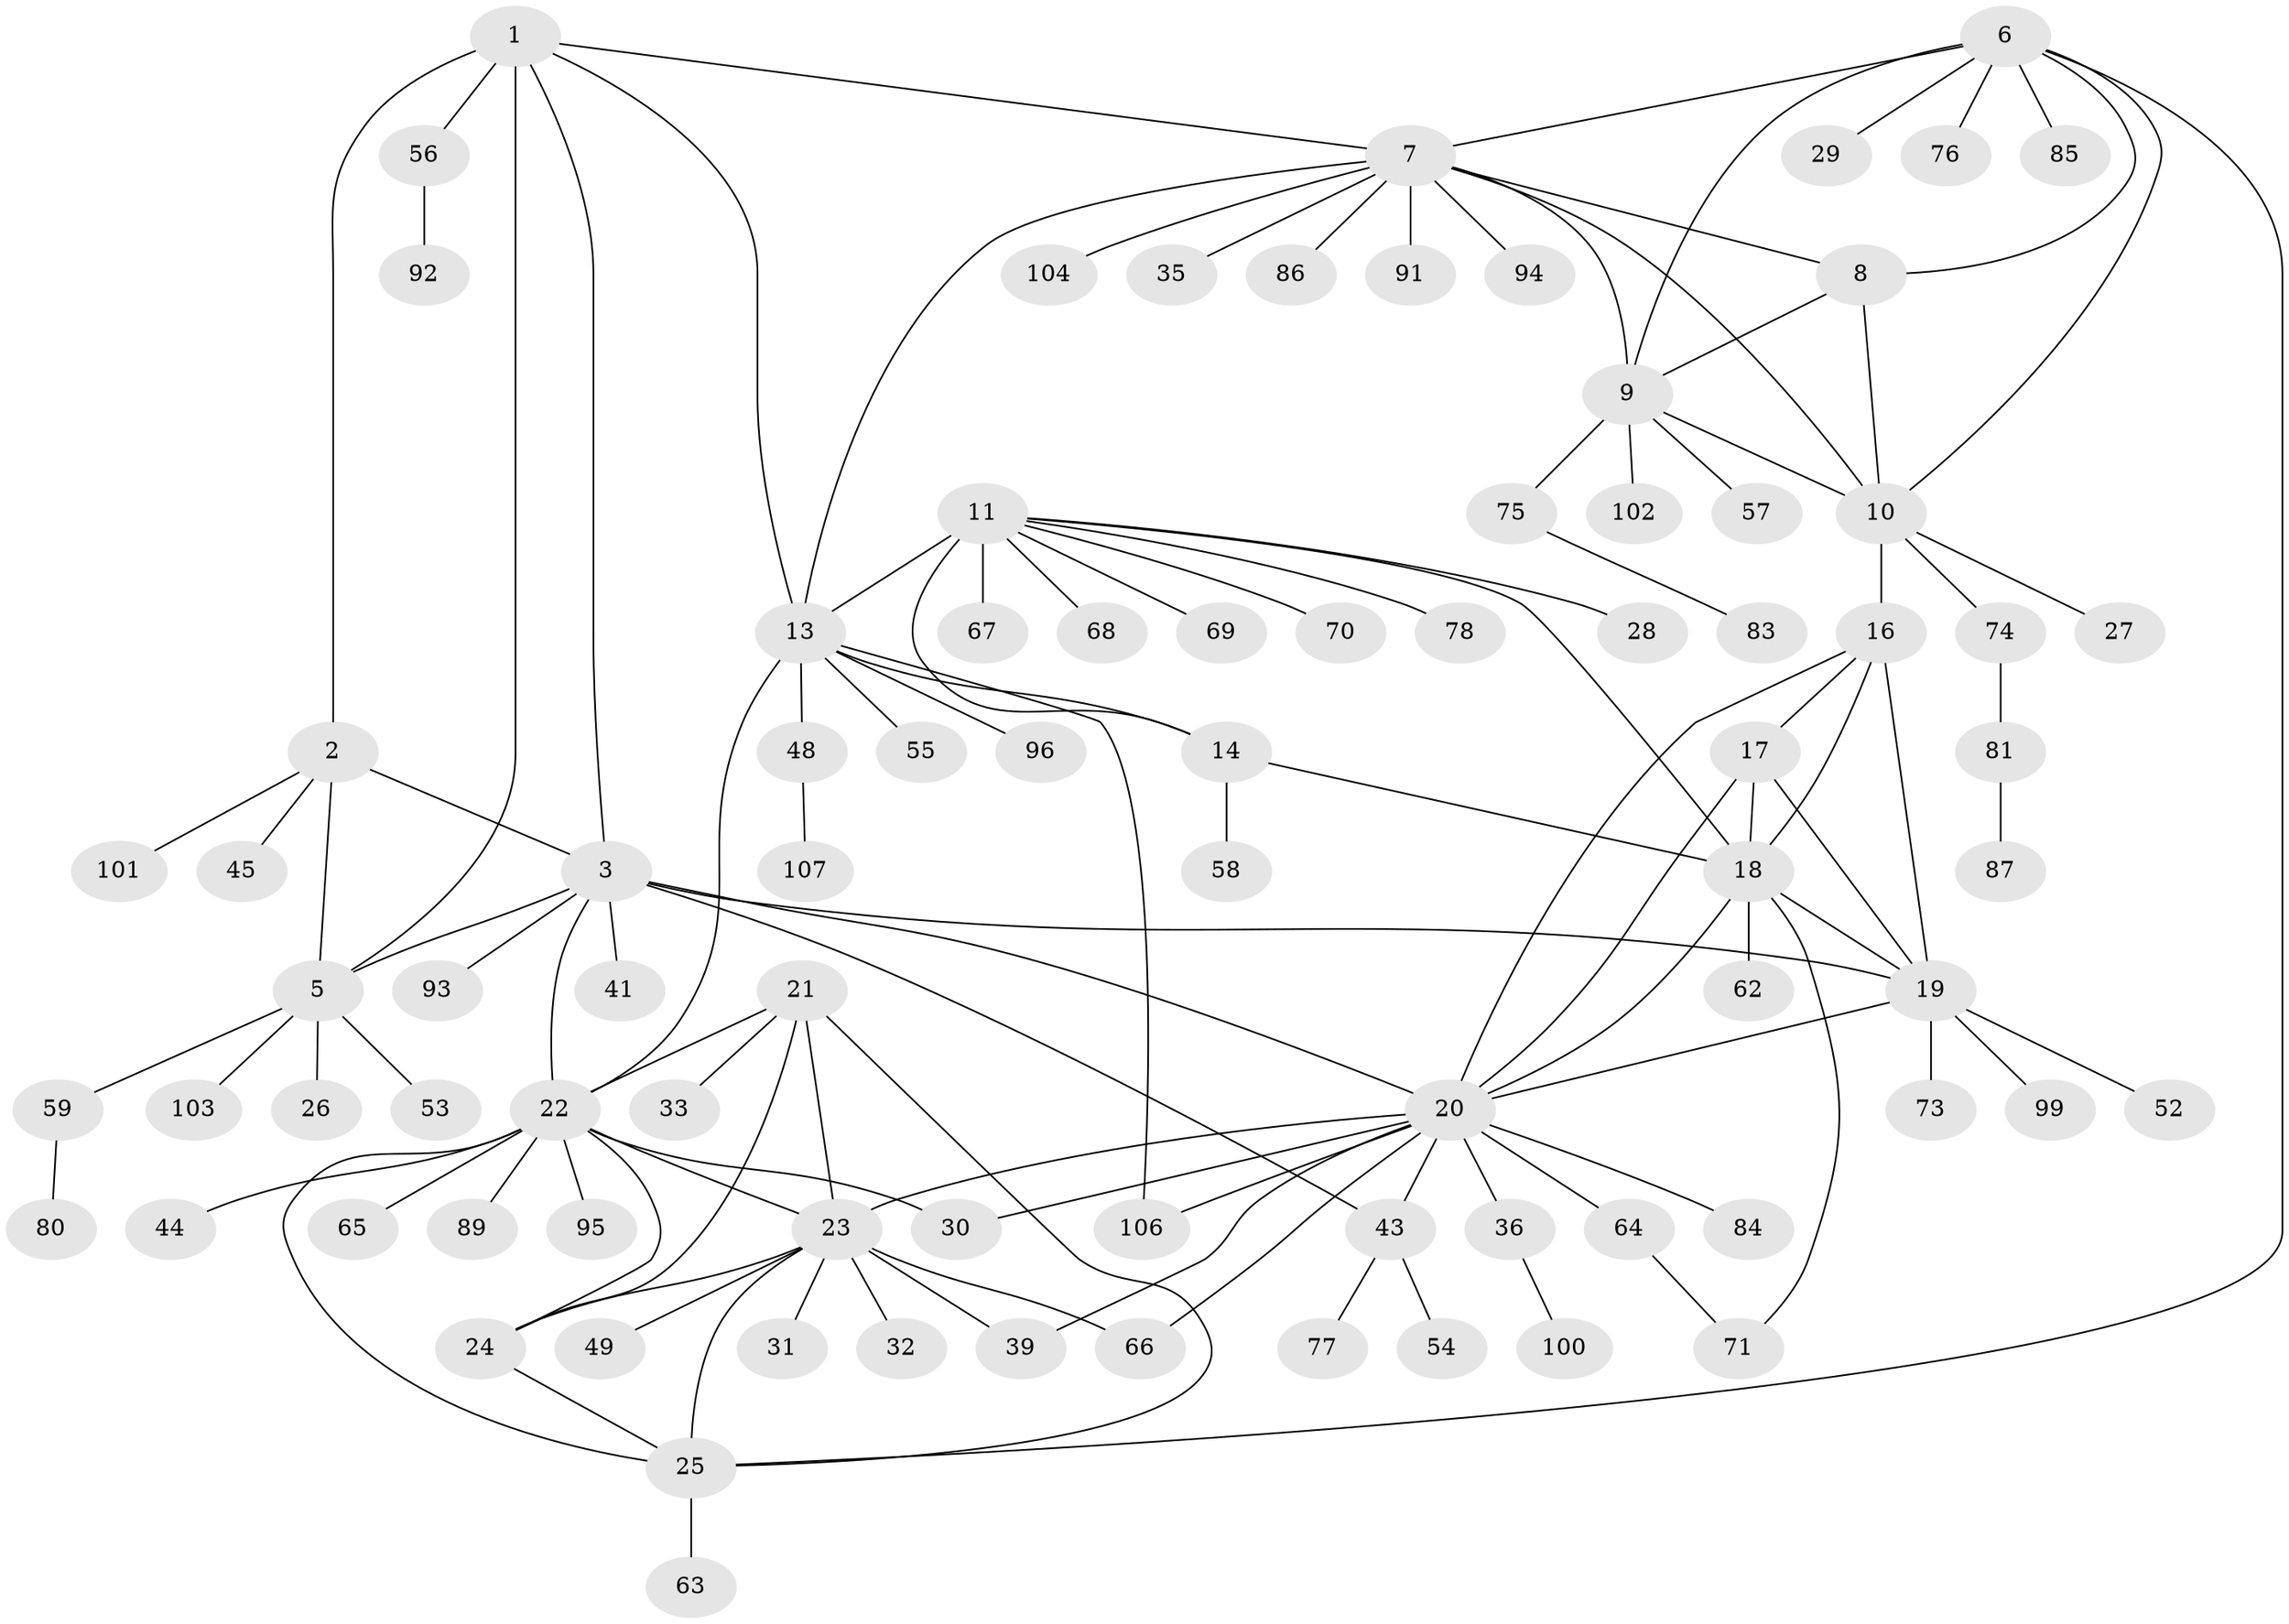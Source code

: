 // Generated by graph-tools (version 1.1) at 2025/52/02/27/25 19:52:17]
// undirected, 85 vertices, 120 edges
graph export_dot {
graph [start="1"]
  node [color=gray90,style=filled];
  1 [super="+34"];
  2 [super="+4"];
  3 [super="+82"];
  5;
  6 [super="+108"];
  7 [super="+50"];
  8 [super="+60"];
  9 [super="+98"];
  10 [super="+88"];
  11 [super="+12"];
  13 [super="+15"];
  14 [super="+37"];
  16;
  17 [super="+61"];
  18 [super="+105"];
  19 [super="+42"];
  20 [super="+51"];
  21 [super="+47"];
  22 [super="+72"];
  23 [super="+40"];
  24;
  25 [super="+90"];
  26;
  27;
  28 [super="+38"];
  29;
  30 [super="+46"];
  31;
  32;
  33;
  35;
  36;
  39;
  41;
  43 [super="+79"];
  44;
  45;
  48;
  49;
  52;
  53;
  54;
  55;
  56;
  57;
  58;
  59;
  62;
  63;
  64;
  65;
  66;
  67;
  68;
  69;
  70;
  71;
  73;
  74;
  75;
  76;
  77;
  78;
  80 [super="+97"];
  81;
  83;
  84;
  85;
  86;
  87;
  89;
  91;
  92;
  93;
  94;
  95;
  96;
  99;
  100;
  101;
  102;
  103;
  104;
  106;
  107;
  1 -- 2 [weight=2];
  1 -- 3;
  1 -- 5;
  1 -- 7;
  1 -- 13;
  1 -- 56;
  2 -- 3 [weight=2];
  2 -- 5 [weight=2];
  2 -- 101;
  2 -- 45;
  3 -- 5;
  3 -- 19;
  3 -- 22;
  3 -- 41;
  3 -- 93;
  3 -- 20;
  3 -- 43;
  5 -- 26;
  5 -- 53;
  5 -- 59;
  5 -- 103;
  6 -- 7;
  6 -- 8;
  6 -- 9;
  6 -- 10;
  6 -- 25;
  6 -- 29;
  6 -- 76;
  6 -- 85;
  7 -- 8;
  7 -- 9;
  7 -- 10;
  7 -- 13;
  7 -- 35;
  7 -- 86;
  7 -- 91;
  7 -- 94;
  7 -- 104;
  8 -- 9;
  8 -- 10;
  9 -- 10;
  9 -- 57;
  9 -- 75;
  9 -- 102;
  10 -- 16;
  10 -- 27;
  10 -- 74;
  11 -- 13 [weight=4];
  11 -- 14 [weight=2];
  11 -- 68;
  11 -- 69;
  11 -- 67;
  11 -- 70;
  11 -- 78;
  11 -- 18;
  11 -- 28;
  13 -- 14 [weight=2];
  13 -- 22;
  13 -- 55;
  13 -- 96;
  13 -- 106;
  13 -- 48;
  14 -- 18;
  14 -- 58;
  16 -- 17;
  16 -- 18;
  16 -- 19;
  16 -- 20;
  17 -- 18;
  17 -- 19;
  17 -- 20;
  18 -- 19;
  18 -- 20;
  18 -- 62;
  18 -- 71;
  19 -- 20;
  19 -- 52;
  19 -- 73;
  19 -- 99;
  20 -- 23;
  20 -- 30;
  20 -- 36;
  20 -- 39;
  20 -- 43;
  20 -- 66;
  20 -- 106;
  20 -- 64;
  20 -- 84;
  21 -- 22;
  21 -- 23;
  21 -- 24;
  21 -- 25;
  21 -- 33;
  22 -- 23;
  22 -- 24;
  22 -- 25;
  22 -- 44;
  22 -- 65;
  22 -- 89;
  22 -- 95;
  22 -- 30;
  23 -- 24;
  23 -- 25;
  23 -- 31;
  23 -- 32;
  23 -- 39;
  23 -- 66;
  23 -- 49;
  24 -- 25;
  25 -- 63;
  36 -- 100;
  43 -- 54;
  43 -- 77;
  48 -- 107;
  56 -- 92;
  59 -- 80;
  64 -- 71;
  74 -- 81;
  75 -- 83;
  81 -- 87;
}
